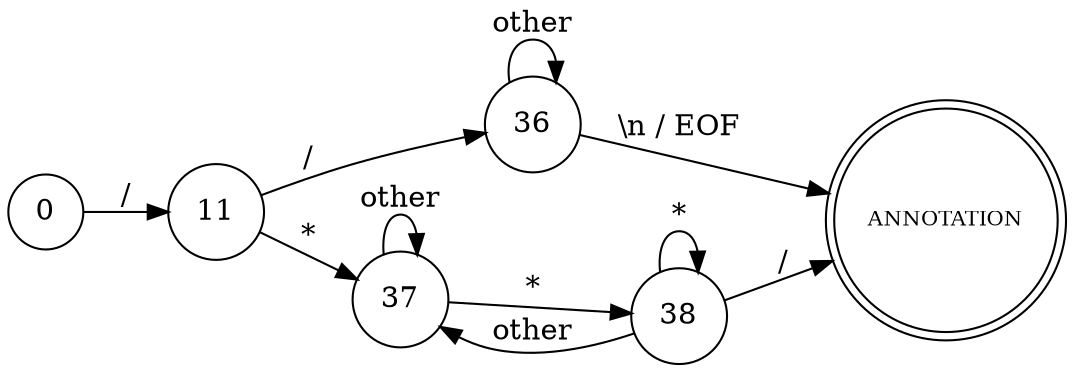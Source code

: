 digraph G{
    rankdir=LR
    node[shape = circle]
    ANNOTATION [shape = doublecircle, fontsize = 10]
    0 -> 11 [label = "/"]
    11 -> 36 [label = "/"]
    11 -> 37 [label = "*"]
    36 -> 36 [label = "other"]
    36 -> ANNOTATION [label = "\\n / EOF"]
    37 -> 37 [label = "other"]
    37 -> 38 [label = "*"]
    38 -> 37 [label = "other"]
    38 -> 38 [label = "*"]
    38 -> ANNOTATION [label = "/"]
}